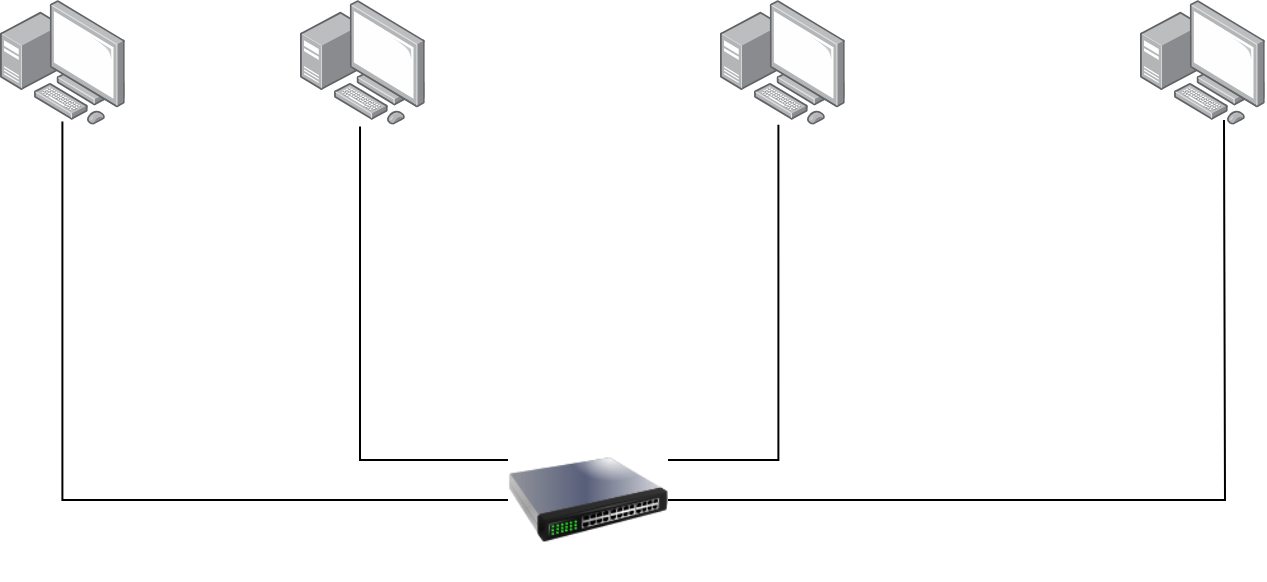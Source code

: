 <mxfile version="23.1.1" type="device">
  <diagram name="Página-1" id="ikRReNbiZ81U7m7FrLYu">
    <mxGraphModel dx="1050" dy="530" grid="1" gridSize="10" guides="1" tooltips="1" connect="1" arrows="1" fold="1" page="1" pageScale="1" pageWidth="827" pageHeight="1169" math="0" shadow="0">
      <root>
        <mxCell id="0" />
        <mxCell id="1" parent="0" />
        <mxCell id="BavtTUaKbQkrV8uFzMFm-1" value="" style="image;points=[];aspect=fixed;html=1;align=center;shadow=0;dashed=0;image=img/lib/allied_telesis/computer_and_terminals/Personal_Computer_with_Server.svg;rounded=0;labelBackgroundColor=none;fillColor=#F2CC8F;strokeColor=#E07A5F;fontColor=#393C56;" vertex="1" parent="1">
          <mxGeometry x="80" y="190" width="62.4" height="62.4" as="geometry" />
        </mxCell>
        <mxCell id="BavtTUaKbQkrV8uFzMFm-2" value="" style="image;points=[];aspect=fixed;html=1;align=center;shadow=0;dashed=0;image=img/lib/allied_telesis/computer_and_terminals/Personal_Computer_with_Server.svg;rounded=0;labelBackgroundColor=none;fillColor=#F2CC8F;strokeColor=#E07A5F;fontColor=#393C56;" vertex="1" parent="1">
          <mxGeometry x="230" y="190" width="62.4" height="62.4" as="geometry" />
        </mxCell>
        <mxCell id="BavtTUaKbQkrV8uFzMFm-3" value="" style="image;points=[];aspect=fixed;html=1;align=center;shadow=0;dashed=0;image=img/lib/allied_telesis/computer_and_terminals/Personal_Computer_with_Server.svg;rounded=0;labelBackgroundColor=none;fillColor=#F2CC8F;strokeColor=#E07A5F;fontColor=#393C56;" vertex="1" parent="1">
          <mxGeometry x="440" y="190" width="62.4" height="62.4" as="geometry" />
        </mxCell>
        <mxCell id="BavtTUaKbQkrV8uFzMFm-4" value="" style="image;points=[];aspect=fixed;html=1;align=center;shadow=0;dashed=0;image=img/lib/allied_telesis/computer_and_terminals/Personal_Computer_with_Server.svg;rounded=0;labelBackgroundColor=none;fillColor=#F2CC8F;strokeColor=#E07A5F;fontColor=#393C56;" vertex="1" parent="1">
          <mxGeometry x="650" y="190" width="62.4" height="62.4" as="geometry" />
        </mxCell>
        <mxCell id="BavtTUaKbQkrV8uFzMFm-29" value="" style="image;html=1;image=img/lib/clip_art/networking/Switch_128x128.png;rounded=0;labelBackgroundColor=none;fillColor=#F2CC8F;strokeColor=#E07A5F;fontColor=#393C56;" vertex="1" parent="1">
          <mxGeometry x="334" y="400" width="80" height="80" as="geometry" />
        </mxCell>
        <mxCell id="BavtTUaKbQkrV8uFzMFm-31" style="edgeStyle=orthogonalEdgeStyle;rounded=0;orthogonalLoop=1;jettySize=auto;html=1;exitX=0;exitY=0.5;exitDx=0;exitDy=0;entryX=0.5;entryY=0.974;entryDx=0;entryDy=0;entryPerimeter=0;labelBackgroundColor=none;fontColor=default;endArrow=none;endFill=0;" edge="1" parent="1" source="BavtTUaKbQkrV8uFzMFm-29" target="BavtTUaKbQkrV8uFzMFm-1">
          <mxGeometry relative="1" as="geometry" />
        </mxCell>
        <mxCell id="BavtTUaKbQkrV8uFzMFm-32" style="edgeStyle=orthogonalEdgeStyle;rounded=0;orthogonalLoop=1;jettySize=auto;html=1;exitX=0;exitY=0.25;exitDx=0;exitDy=0;entryX=0.481;entryY=1.013;entryDx=0;entryDy=0;entryPerimeter=0;labelBackgroundColor=none;fontColor=default;endArrow=none;endFill=0;" edge="1" parent="1" source="BavtTUaKbQkrV8uFzMFm-29" target="BavtTUaKbQkrV8uFzMFm-2">
          <mxGeometry relative="1" as="geometry" />
        </mxCell>
        <mxCell id="BavtTUaKbQkrV8uFzMFm-33" style="edgeStyle=orthogonalEdgeStyle;rounded=0;orthogonalLoop=1;jettySize=auto;html=1;exitX=1;exitY=0.25;exitDx=0;exitDy=0;labelBackgroundColor=none;fontColor=default;startArrow=none;startFill=0;endArrow=none;endFill=0;entryX=0.468;entryY=1;entryDx=0;entryDy=0;entryPerimeter=0;" edge="1" parent="1" source="BavtTUaKbQkrV8uFzMFm-29" target="BavtTUaKbQkrV8uFzMFm-3">
          <mxGeometry relative="1" as="geometry">
            <mxPoint x="470" y="280" as="targetPoint" />
          </mxGeometry>
        </mxCell>
        <mxCell id="BavtTUaKbQkrV8uFzMFm-34" style="edgeStyle=orthogonalEdgeStyle;rounded=0;orthogonalLoop=1;jettySize=auto;html=1;exitX=1;exitY=0.5;exitDx=0;exitDy=0;labelBackgroundColor=none;fontColor=default;endArrow=none;endFill=0;" edge="1" parent="1" source="BavtTUaKbQkrV8uFzMFm-29">
          <mxGeometry relative="1" as="geometry">
            <mxPoint x="692" y="250" as="targetPoint" />
          </mxGeometry>
        </mxCell>
      </root>
    </mxGraphModel>
  </diagram>
</mxfile>
